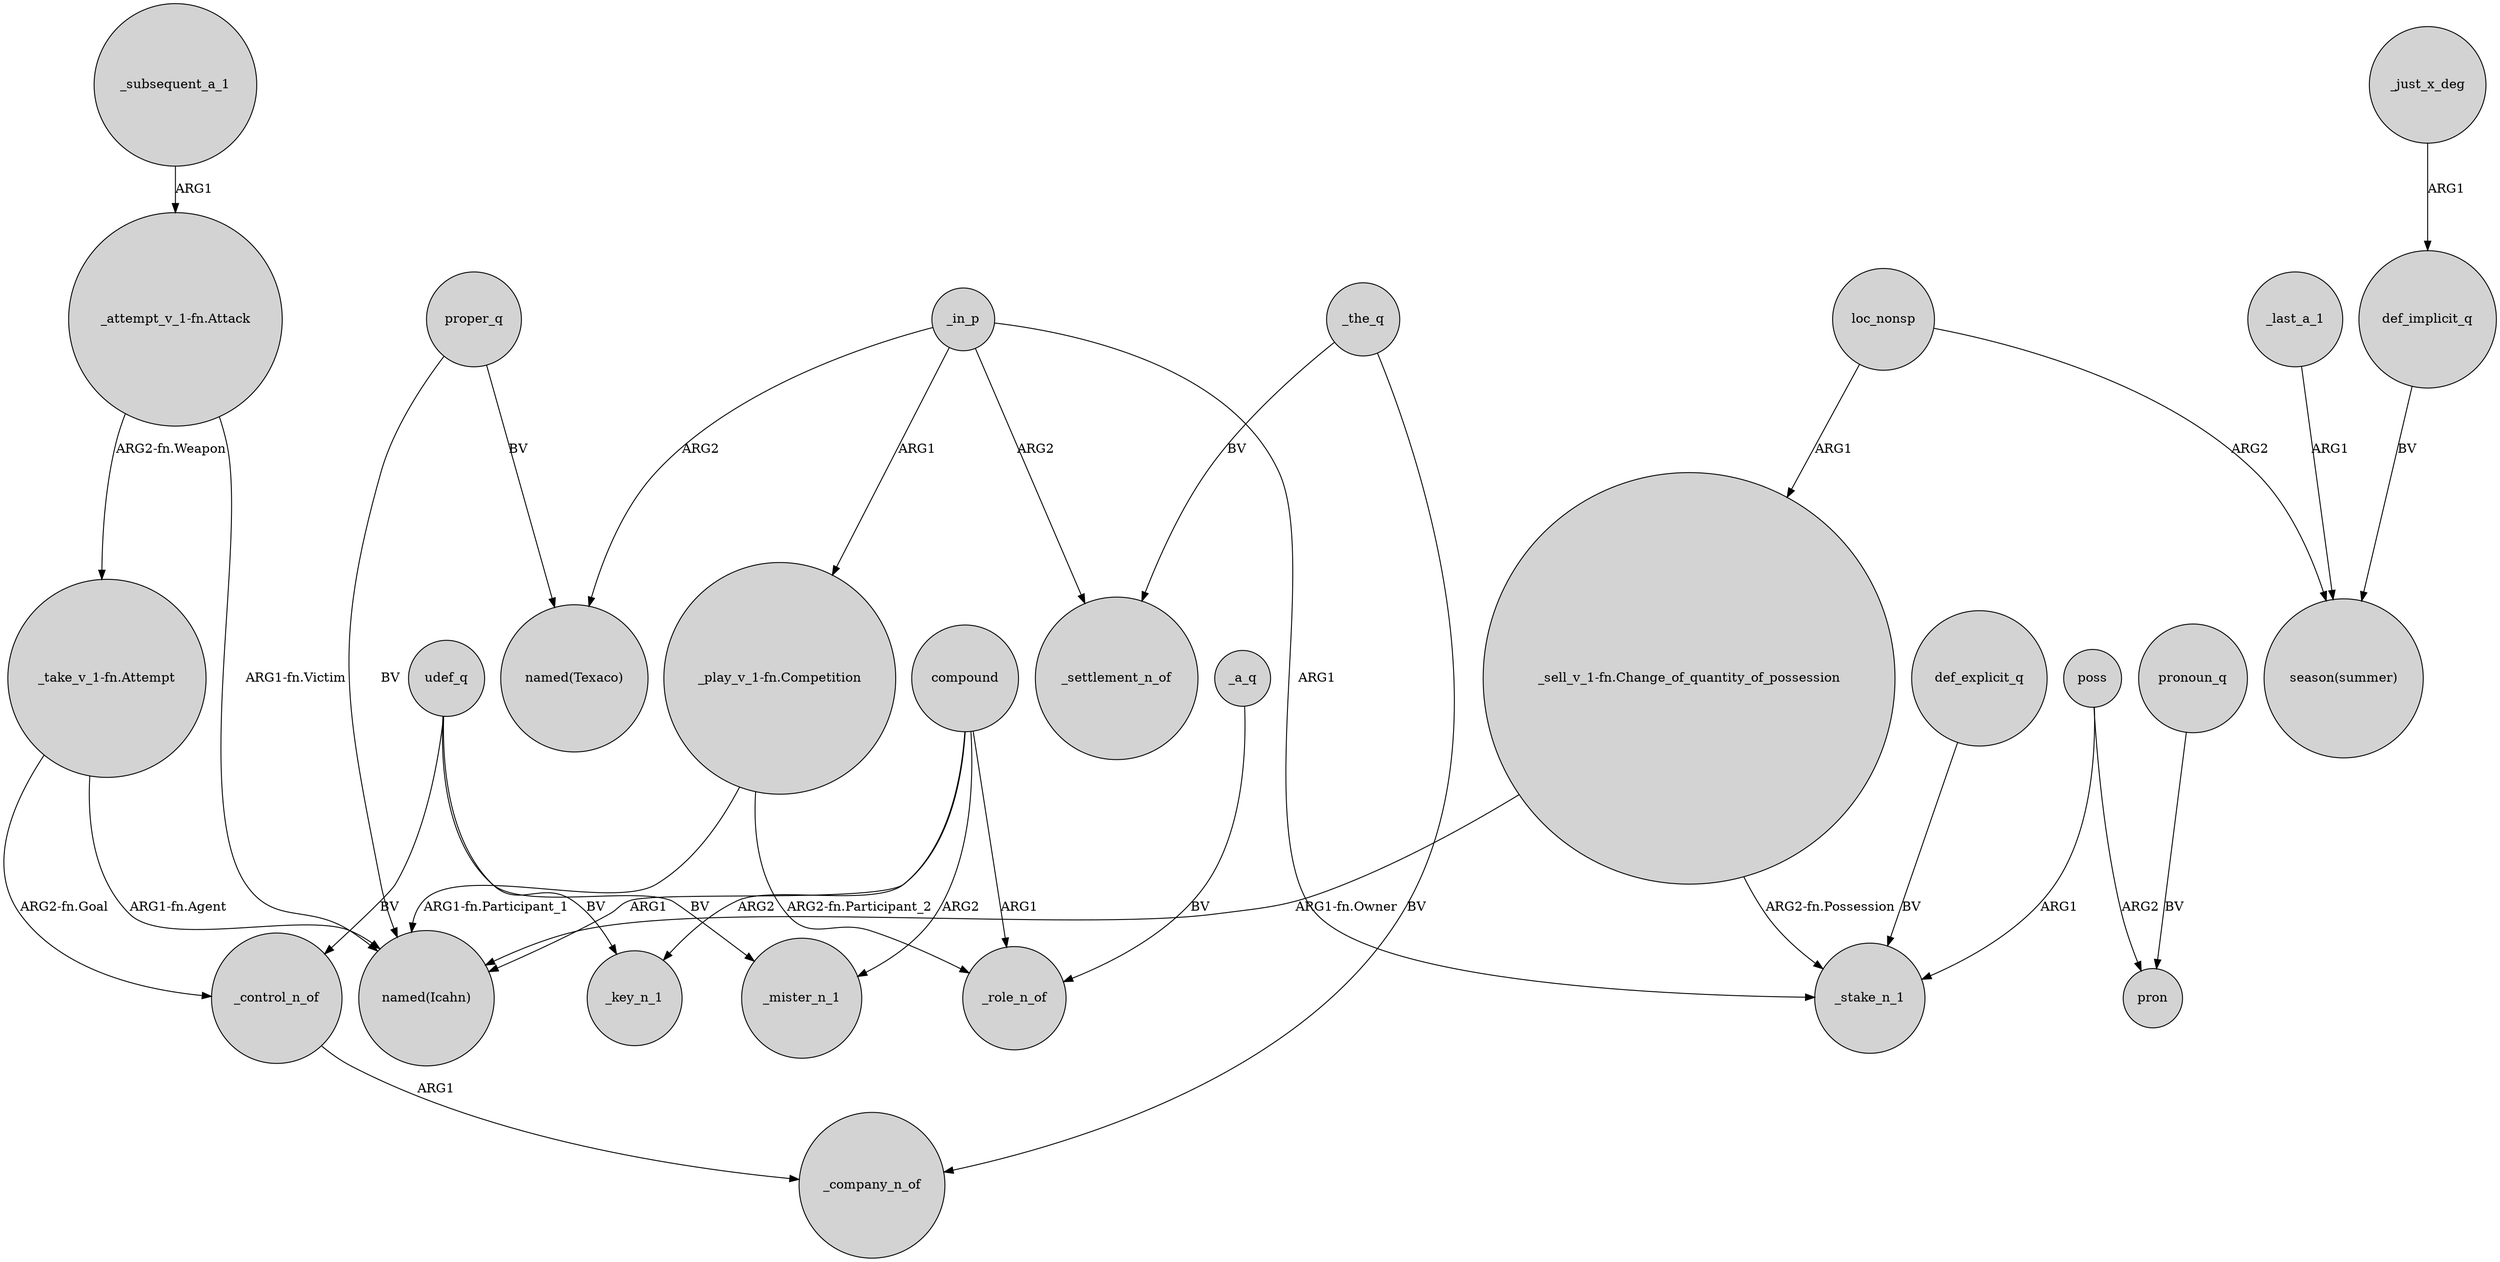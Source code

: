 digraph {
	node [shape=circle style=filled]
	"_attempt_v_1-fn.Attack" -> "_take_v_1-fn.Attempt" [label="ARG2-fn.Weapon"]
	loc_nonsp -> "season(summer)" [label=ARG2]
	compound -> "named(Icahn)" [label=ARG1]
	compound -> _mister_n_1 [label=ARG2]
	udef_q -> _control_n_of [label=BV]
	"_sell_v_1-fn.Change_of_quantity_of_possession" -> _stake_n_1 [label="ARG2-fn.Possession"]
	_in_p -> "_play_v_1-fn.Competition" [label=ARG1]
	_just_x_deg -> def_implicit_q [label=ARG1]
	udef_q -> _key_n_1 [label=BV]
	udef_q -> _mister_n_1 [label=BV]
	proper_q -> "named(Texaco)" [label=BV]
	_subsequent_a_1 -> "_attempt_v_1-fn.Attack" [label=ARG1]
	def_implicit_q -> "season(summer)" [label=BV]
	"_attempt_v_1-fn.Attack" -> "named(Icahn)" [label="ARG1-fn.Victim"]
	pronoun_q -> pron [label=BV]
	poss -> pron [label=ARG2]
	_in_p -> "named(Texaco)" [label=ARG2]
	_a_q -> _role_n_of [label=BV]
	"_play_v_1-fn.Competition" -> "named(Icahn)" [label="ARG1-fn.Participant_1"]
	def_explicit_q -> _stake_n_1 [label=BV]
	_in_p -> _settlement_n_of [label=ARG2]
	_control_n_of -> _company_n_of [label=ARG1]
	"_take_v_1-fn.Attempt" -> _control_n_of [label="ARG2-fn.Goal"]
	compound -> _role_n_of [label=ARG1]
	_the_q -> _settlement_n_of [label=BV]
	"_sell_v_1-fn.Change_of_quantity_of_possession" -> "named(Icahn)" [label="ARG1-fn.Owner"]
	_last_a_1 -> "season(summer)" [label=ARG1]
	compound -> _key_n_1 [label=ARG2]
	_the_q -> _company_n_of [label=BV]
	_in_p -> _stake_n_1 [label=ARG1]
	"_take_v_1-fn.Attempt" -> "named(Icahn)" [label="ARG1-fn.Agent"]
	loc_nonsp -> "_sell_v_1-fn.Change_of_quantity_of_possession" [label=ARG1]
	proper_q -> "named(Icahn)" [label=BV]
	poss -> _stake_n_1 [label=ARG1]
	"_play_v_1-fn.Competition" -> _role_n_of [label="ARG2-fn.Participant_2"]
}
